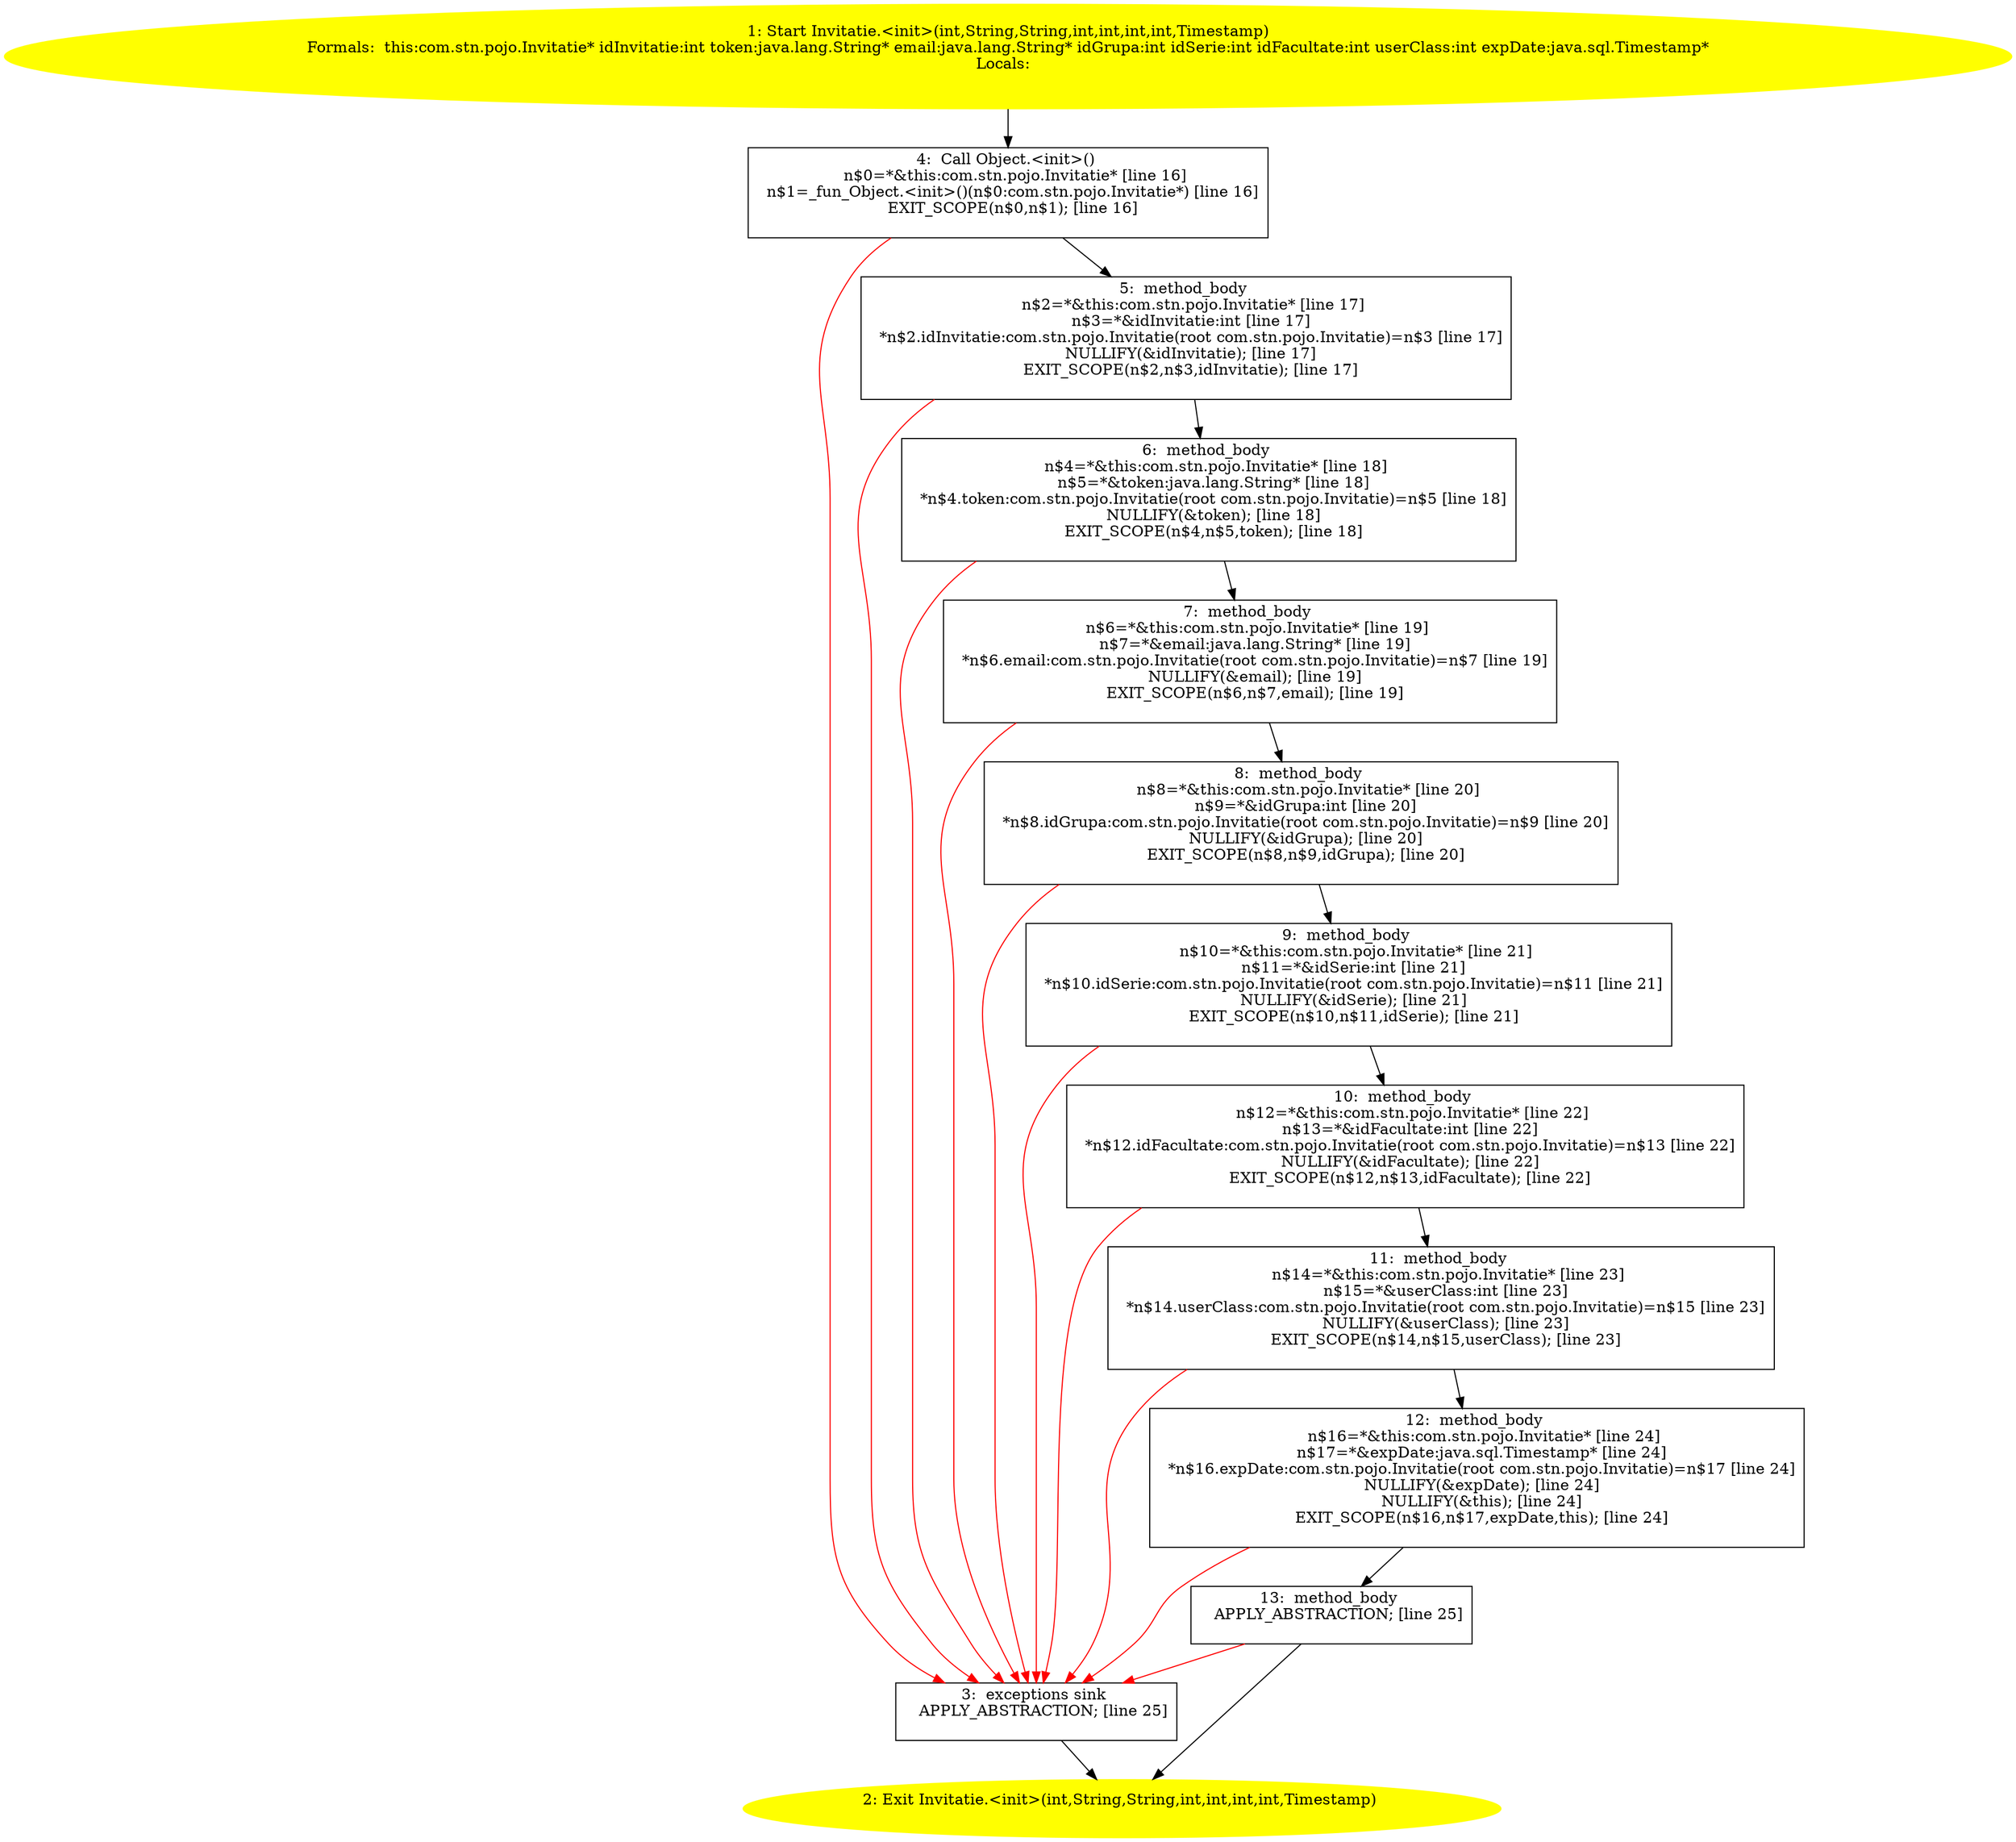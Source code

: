 /* @generated */
digraph cfg {
"com.stn.pojo.Invitatie.<init>(int,java.lang.String,java.lang.String,int,int,int,int,java.sql.Timesta.04ee10523d648fa698dd4adffb2123a8_1" [label="1: Start Invitatie.<init>(int,String,String,int,int,int,int,Timestamp)\nFormals:  this:com.stn.pojo.Invitatie* idInvitatie:int token:java.lang.String* email:java.lang.String* idGrupa:int idSerie:int idFacultate:int userClass:int expDate:java.sql.Timestamp*\nLocals:  \n  " color=yellow style=filled]
	

	 "com.stn.pojo.Invitatie.<init>(int,java.lang.String,java.lang.String,int,int,int,int,java.sql.Timesta.04ee10523d648fa698dd4adffb2123a8_1" -> "com.stn.pojo.Invitatie.<init>(int,java.lang.String,java.lang.String,int,int,int,int,java.sql.Timesta.04ee10523d648fa698dd4adffb2123a8_4" ;
"com.stn.pojo.Invitatie.<init>(int,java.lang.String,java.lang.String,int,int,int,int,java.sql.Timesta.04ee10523d648fa698dd4adffb2123a8_2" [label="2: Exit Invitatie.<init>(int,String,String,int,int,int,int,Timestamp) \n  " color=yellow style=filled]
	

"com.stn.pojo.Invitatie.<init>(int,java.lang.String,java.lang.String,int,int,int,int,java.sql.Timesta.04ee10523d648fa698dd4adffb2123a8_3" [label="3:  exceptions sink \n   APPLY_ABSTRACTION; [line 25]\n " shape="box"]
	

	 "com.stn.pojo.Invitatie.<init>(int,java.lang.String,java.lang.String,int,int,int,int,java.sql.Timesta.04ee10523d648fa698dd4adffb2123a8_3" -> "com.stn.pojo.Invitatie.<init>(int,java.lang.String,java.lang.String,int,int,int,int,java.sql.Timesta.04ee10523d648fa698dd4adffb2123a8_2" ;
"com.stn.pojo.Invitatie.<init>(int,java.lang.String,java.lang.String,int,int,int,int,java.sql.Timesta.04ee10523d648fa698dd4adffb2123a8_4" [label="4:  Call Object.<init>() \n   n$0=*&this:com.stn.pojo.Invitatie* [line 16]\n  n$1=_fun_Object.<init>()(n$0:com.stn.pojo.Invitatie*) [line 16]\n  EXIT_SCOPE(n$0,n$1); [line 16]\n " shape="box"]
	

	 "com.stn.pojo.Invitatie.<init>(int,java.lang.String,java.lang.String,int,int,int,int,java.sql.Timesta.04ee10523d648fa698dd4adffb2123a8_4" -> "com.stn.pojo.Invitatie.<init>(int,java.lang.String,java.lang.String,int,int,int,int,java.sql.Timesta.04ee10523d648fa698dd4adffb2123a8_5" ;
	 "com.stn.pojo.Invitatie.<init>(int,java.lang.String,java.lang.String,int,int,int,int,java.sql.Timesta.04ee10523d648fa698dd4adffb2123a8_4" -> "com.stn.pojo.Invitatie.<init>(int,java.lang.String,java.lang.String,int,int,int,int,java.sql.Timesta.04ee10523d648fa698dd4adffb2123a8_3" [color="red" ];
"com.stn.pojo.Invitatie.<init>(int,java.lang.String,java.lang.String,int,int,int,int,java.sql.Timesta.04ee10523d648fa698dd4adffb2123a8_5" [label="5:  method_body \n   n$2=*&this:com.stn.pojo.Invitatie* [line 17]\n  n$3=*&idInvitatie:int [line 17]\n  *n$2.idInvitatie:com.stn.pojo.Invitatie(root com.stn.pojo.Invitatie)=n$3 [line 17]\n  NULLIFY(&idInvitatie); [line 17]\n  EXIT_SCOPE(n$2,n$3,idInvitatie); [line 17]\n " shape="box"]
	

	 "com.stn.pojo.Invitatie.<init>(int,java.lang.String,java.lang.String,int,int,int,int,java.sql.Timesta.04ee10523d648fa698dd4adffb2123a8_5" -> "com.stn.pojo.Invitatie.<init>(int,java.lang.String,java.lang.String,int,int,int,int,java.sql.Timesta.04ee10523d648fa698dd4adffb2123a8_6" ;
	 "com.stn.pojo.Invitatie.<init>(int,java.lang.String,java.lang.String,int,int,int,int,java.sql.Timesta.04ee10523d648fa698dd4adffb2123a8_5" -> "com.stn.pojo.Invitatie.<init>(int,java.lang.String,java.lang.String,int,int,int,int,java.sql.Timesta.04ee10523d648fa698dd4adffb2123a8_3" [color="red" ];
"com.stn.pojo.Invitatie.<init>(int,java.lang.String,java.lang.String,int,int,int,int,java.sql.Timesta.04ee10523d648fa698dd4adffb2123a8_6" [label="6:  method_body \n   n$4=*&this:com.stn.pojo.Invitatie* [line 18]\n  n$5=*&token:java.lang.String* [line 18]\n  *n$4.token:com.stn.pojo.Invitatie(root com.stn.pojo.Invitatie)=n$5 [line 18]\n  NULLIFY(&token); [line 18]\n  EXIT_SCOPE(n$4,n$5,token); [line 18]\n " shape="box"]
	

	 "com.stn.pojo.Invitatie.<init>(int,java.lang.String,java.lang.String,int,int,int,int,java.sql.Timesta.04ee10523d648fa698dd4adffb2123a8_6" -> "com.stn.pojo.Invitatie.<init>(int,java.lang.String,java.lang.String,int,int,int,int,java.sql.Timesta.04ee10523d648fa698dd4adffb2123a8_7" ;
	 "com.stn.pojo.Invitatie.<init>(int,java.lang.String,java.lang.String,int,int,int,int,java.sql.Timesta.04ee10523d648fa698dd4adffb2123a8_6" -> "com.stn.pojo.Invitatie.<init>(int,java.lang.String,java.lang.String,int,int,int,int,java.sql.Timesta.04ee10523d648fa698dd4adffb2123a8_3" [color="red" ];
"com.stn.pojo.Invitatie.<init>(int,java.lang.String,java.lang.String,int,int,int,int,java.sql.Timesta.04ee10523d648fa698dd4adffb2123a8_7" [label="7:  method_body \n   n$6=*&this:com.stn.pojo.Invitatie* [line 19]\n  n$7=*&email:java.lang.String* [line 19]\n  *n$6.email:com.stn.pojo.Invitatie(root com.stn.pojo.Invitatie)=n$7 [line 19]\n  NULLIFY(&email); [line 19]\n  EXIT_SCOPE(n$6,n$7,email); [line 19]\n " shape="box"]
	

	 "com.stn.pojo.Invitatie.<init>(int,java.lang.String,java.lang.String,int,int,int,int,java.sql.Timesta.04ee10523d648fa698dd4adffb2123a8_7" -> "com.stn.pojo.Invitatie.<init>(int,java.lang.String,java.lang.String,int,int,int,int,java.sql.Timesta.04ee10523d648fa698dd4adffb2123a8_8" ;
	 "com.stn.pojo.Invitatie.<init>(int,java.lang.String,java.lang.String,int,int,int,int,java.sql.Timesta.04ee10523d648fa698dd4adffb2123a8_7" -> "com.stn.pojo.Invitatie.<init>(int,java.lang.String,java.lang.String,int,int,int,int,java.sql.Timesta.04ee10523d648fa698dd4adffb2123a8_3" [color="red" ];
"com.stn.pojo.Invitatie.<init>(int,java.lang.String,java.lang.String,int,int,int,int,java.sql.Timesta.04ee10523d648fa698dd4adffb2123a8_8" [label="8:  method_body \n   n$8=*&this:com.stn.pojo.Invitatie* [line 20]\n  n$9=*&idGrupa:int [line 20]\n  *n$8.idGrupa:com.stn.pojo.Invitatie(root com.stn.pojo.Invitatie)=n$9 [line 20]\n  NULLIFY(&idGrupa); [line 20]\n  EXIT_SCOPE(n$8,n$9,idGrupa); [line 20]\n " shape="box"]
	

	 "com.stn.pojo.Invitatie.<init>(int,java.lang.String,java.lang.String,int,int,int,int,java.sql.Timesta.04ee10523d648fa698dd4adffb2123a8_8" -> "com.stn.pojo.Invitatie.<init>(int,java.lang.String,java.lang.String,int,int,int,int,java.sql.Timesta.04ee10523d648fa698dd4adffb2123a8_9" ;
	 "com.stn.pojo.Invitatie.<init>(int,java.lang.String,java.lang.String,int,int,int,int,java.sql.Timesta.04ee10523d648fa698dd4adffb2123a8_8" -> "com.stn.pojo.Invitatie.<init>(int,java.lang.String,java.lang.String,int,int,int,int,java.sql.Timesta.04ee10523d648fa698dd4adffb2123a8_3" [color="red" ];
"com.stn.pojo.Invitatie.<init>(int,java.lang.String,java.lang.String,int,int,int,int,java.sql.Timesta.04ee10523d648fa698dd4adffb2123a8_9" [label="9:  method_body \n   n$10=*&this:com.stn.pojo.Invitatie* [line 21]\n  n$11=*&idSerie:int [line 21]\n  *n$10.idSerie:com.stn.pojo.Invitatie(root com.stn.pojo.Invitatie)=n$11 [line 21]\n  NULLIFY(&idSerie); [line 21]\n  EXIT_SCOPE(n$10,n$11,idSerie); [line 21]\n " shape="box"]
	

	 "com.stn.pojo.Invitatie.<init>(int,java.lang.String,java.lang.String,int,int,int,int,java.sql.Timesta.04ee10523d648fa698dd4adffb2123a8_9" -> "com.stn.pojo.Invitatie.<init>(int,java.lang.String,java.lang.String,int,int,int,int,java.sql.Timesta.04ee10523d648fa698dd4adffb2123a8_10" ;
	 "com.stn.pojo.Invitatie.<init>(int,java.lang.String,java.lang.String,int,int,int,int,java.sql.Timesta.04ee10523d648fa698dd4adffb2123a8_9" -> "com.stn.pojo.Invitatie.<init>(int,java.lang.String,java.lang.String,int,int,int,int,java.sql.Timesta.04ee10523d648fa698dd4adffb2123a8_3" [color="red" ];
"com.stn.pojo.Invitatie.<init>(int,java.lang.String,java.lang.String,int,int,int,int,java.sql.Timesta.04ee10523d648fa698dd4adffb2123a8_10" [label="10:  method_body \n   n$12=*&this:com.stn.pojo.Invitatie* [line 22]\n  n$13=*&idFacultate:int [line 22]\n  *n$12.idFacultate:com.stn.pojo.Invitatie(root com.stn.pojo.Invitatie)=n$13 [line 22]\n  NULLIFY(&idFacultate); [line 22]\n  EXIT_SCOPE(n$12,n$13,idFacultate); [line 22]\n " shape="box"]
	

	 "com.stn.pojo.Invitatie.<init>(int,java.lang.String,java.lang.String,int,int,int,int,java.sql.Timesta.04ee10523d648fa698dd4adffb2123a8_10" -> "com.stn.pojo.Invitatie.<init>(int,java.lang.String,java.lang.String,int,int,int,int,java.sql.Timesta.04ee10523d648fa698dd4adffb2123a8_11" ;
	 "com.stn.pojo.Invitatie.<init>(int,java.lang.String,java.lang.String,int,int,int,int,java.sql.Timesta.04ee10523d648fa698dd4adffb2123a8_10" -> "com.stn.pojo.Invitatie.<init>(int,java.lang.String,java.lang.String,int,int,int,int,java.sql.Timesta.04ee10523d648fa698dd4adffb2123a8_3" [color="red" ];
"com.stn.pojo.Invitatie.<init>(int,java.lang.String,java.lang.String,int,int,int,int,java.sql.Timesta.04ee10523d648fa698dd4adffb2123a8_11" [label="11:  method_body \n   n$14=*&this:com.stn.pojo.Invitatie* [line 23]\n  n$15=*&userClass:int [line 23]\n  *n$14.userClass:com.stn.pojo.Invitatie(root com.stn.pojo.Invitatie)=n$15 [line 23]\n  NULLIFY(&userClass); [line 23]\n  EXIT_SCOPE(n$14,n$15,userClass); [line 23]\n " shape="box"]
	

	 "com.stn.pojo.Invitatie.<init>(int,java.lang.String,java.lang.String,int,int,int,int,java.sql.Timesta.04ee10523d648fa698dd4adffb2123a8_11" -> "com.stn.pojo.Invitatie.<init>(int,java.lang.String,java.lang.String,int,int,int,int,java.sql.Timesta.04ee10523d648fa698dd4adffb2123a8_12" ;
	 "com.stn.pojo.Invitatie.<init>(int,java.lang.String,java.lang.String,int,int,int,int,java.sql.Timesta.04ee10523d648fa698dd4adffb2123a8_11" -> "com.stn.pojo.Invitatie.<init>(int,java.lang.String,java.lang.String,int,int,int,int,java.sql.Timesta.04ee10523d648fa698dd4adffb2123a8_3" [color="red" ];
"com.stn.pojo.Invitatie.<init>(int,java.lang.String,java.lang.String,int,int,int,int,java.sql.Timesta.04ee10523d648fa698dd4adffb2123a8_12" [label="12:  method_body \n   n$16=*&this:com.stn.pojo.Invitatie* [line 24]\n  n$17=*&expDate:java.sql.Timestamp* [line 24]\n  *n$16.expDate:com.stn.pojo.Invitatie(root com.stn.pojo.Invitatie)=n$17 [line 24]\n  NULLIFY(&expDate); [line 24]\n  NULLIFY(&this); [line 24]\n  EXIT_SCOPE(n$16,n$17,expDate,this); [line 24]\n " shape="box"]
	

	 "com.stn.pojo.Invitatie.<init>(int,java.lang.String,java.lang.String,int,int,int,int,java.sql.Timesta.04ee10523d648fa698dd4adffb2123a8_12" -> "com.stn.pojo.Invitatie.<init>(int,java.lang.String,java.lang.String,int,int,int,int,java.sql.Timesta.04ee10523d648fa698dd4adffb2123a8_13" ;
	 "com.stn.pojo.Invitatie.<init>(int,java.lang.String,java.lang.String,int,int,int,int,java.sql.Timesta.04ee10523d648fa698dd4adffb2123a8_12" -> "com.stn.pojo.Invitatie.<init>(int,java.lang.String,java.lang.String,int,int,int,int,java.sql.Timesta.04ee10523d648fa698dd4adffb2123a8_3" [color="red" ];
"com.stn.pojo.Invitatie.<init>(int,java.lang.String,java.lang.String,int,int,int,int,java.sql.Timesta.04ee10523d648fa698dd4adffb2123a8_13" [label="13:  method_body \n   APPLY_ABSTRACTION; [line 25]\n " shape="box"]
	

	 "com.stn.pojo.Invitatie.<init>(int,java.lang.String,java.lang.String,int,int,int,int,java.sql.Timesta.04ee10523d648fa698dd4adffb2123a8_13" -> "com.stn.pojo.Invitatie.<init>(int,java.lang.String,java.lang.String,int,int,int,int,java.sql.Timesta.04ee10523d648fa698dd4adffb2123a8_2" ;
	 "com.stn.pojo.Invitatie.<init>(int,java.lang.String,java.lang.String,int,int,int,int,java.sql.Timesta.04ee10523d648fa698dd4adffb2123a8_13" -> "com.stn.pojo.Invitatie.<init>(int,java.lang.String,java.lang.String,int,int,int,int,java.sql.Timesta.04ee10523d648fa698dd4adffb2123a8_3" [color="red" ];
}
